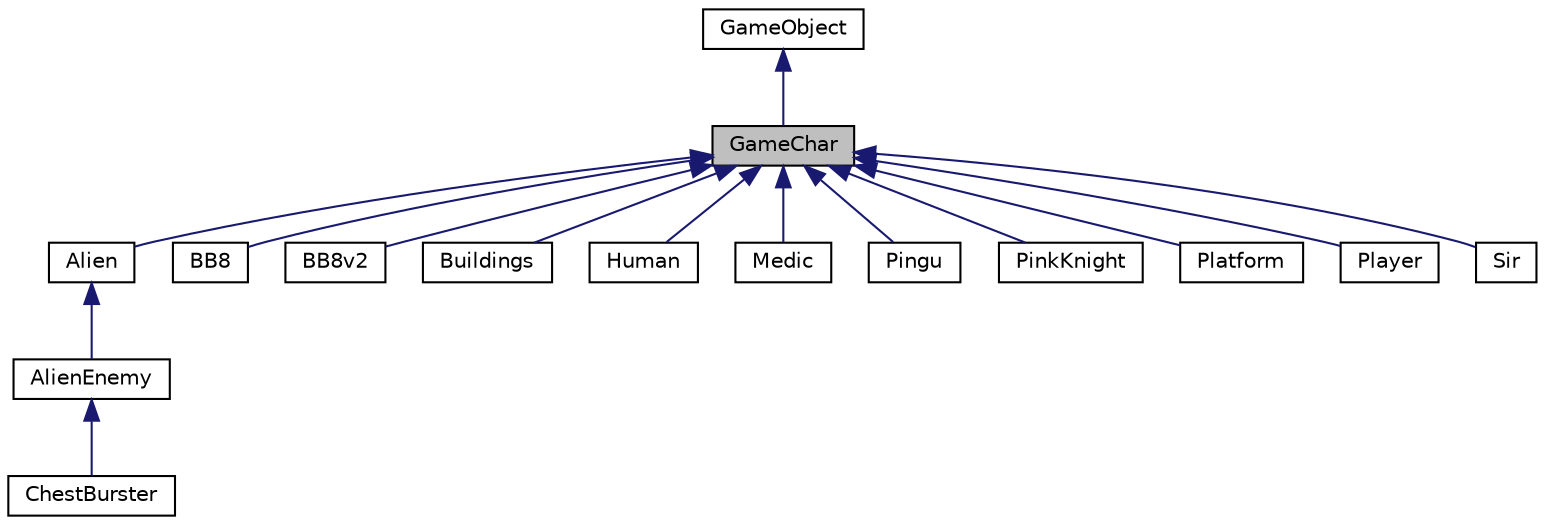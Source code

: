 digraph "GameChar"
{
  bgcolor="transparent";
  edge [fontname="Helvetica",fontsize="10",labelfontname="Helvetica",labelfontsize="10"];
  node [fontname="Helvetica",fontsize="10",shape=record];
  Node1 [label="GameChar",height=0.2,width=0.4,color="black", fillcolor="grey75", style="filled", fontcolor="black"];
  Node2 -> Node1 [dir="back",color="midnightblue",fontsize="10",style="solid",fontname="Helvetica"];
  Node2 [label="GameObject",height=0.2,width=0.4,color="black",URL="$classGameObject.html",tooltip="Class for GameObject /*. "];
  Node1 -> Node3 [dir="back",color="midnightblue",fontsize="10",style="solid",fontname="Helvetica"];
  Node3 [label="Alien",height=0.2,width=0.4,color="black",URL="$classAlien.html",tooltip="Providing the AlienEnemies to move ( inherits from Alien ) /*. "];
  Node3 -> Node4 [dir="back",color="midnightblue",fontsize="10",style="solid",fontname="Helvetica"];
  Node4 [label="AlienEnemy",height=0.2,width=0.4,color="black",URL="$classAlienEnemy.html",tooltip="Allows AlienEnemies to move ( inherits from Alien ) /*. "];
  Node4 -> Node5 [dir="back",color="midnightblue",fontsize="10",style="solid",fontname="Helvetica"];
  Node5 [label="ChestBurster",height=0.2,width=0.4,color="black",URL="$classChestBurster.html"];
  Node1 -> Node6 [dir="back",color="midnightblue",fontsize="10",style="solid",fontname="Helvetica"];
  Node6 [label="BB8",height=0.2,width=0.4,color="black",URL="$classBB8.html",tooltip="Class for the BB8 NPC ( Inherits from GameChar ) /*. "];
  Node1 -> Node7 [dir="back",color="midnightblue",fontsize="10",style="solid",fontname="Helvetica"];
  Node7 [label="BB8v2",height=0.2,width=0.4,color="black",URL="$classBB8v2.html",tooltip="Class for the second version of BB8 NPC ( Inherits from GameChar ) /*. "];
  Node1 -> Node8 [dir="back",color="midnightblue",fontsize="10",style="solid",fontname="Helvetica"];
  Node8 [label="Buildings",height=0.2,width=0.4,color="black",URL="$classBuildings.html",tooltip="Class for the Buildings ( Inherits from GameChar ) /*. "];
  Node1 -> Node9 [dir="back",color="midnightblue",fontsize="10",style="solid",fontname="Helvetica"];
  Node9 [label="Human",height=0.2,width=0.4,color="black",URL="$classHuman.html",tooltip="Class for Human (Inheriting from GameChar) /*. "];
  Node1 -> Node10 [dir="back",color="midnightblue",fontsize="10",style="solid",fontname="Helvetica"];
  Node10 [label="Medic",height=0.2,width=0.4,color="black",URL="$classMedic.html",tooltip="Class for the medic NPC /*. "];
  Node1 -> Node11 [dir="back",color="midnightblue",fontsize="10",style="solid",fontname="Helvetica"];
  Node11 [label="Pingu",height=0.2,width=0.4,color="black",URL="$classPingu.html",tooltip="Class for the Pingu NPC ( Inherits from GameChar ) /*. "];
  Node1 -> Node12 [dir="back",color="midnightblue",fontsize="10",style="solid",fontname="Helvetica"];
  Node12 [label="PinkKnight",height=0.2,width=0.4,color="black",URL="$classPinkKnight.html",tooltip="Class for PinkKnight (Inheriting from GameChar) /*. "];
  Node1 -> Node13 [dir="back",color="midnightblue",fontsize="10",style="solid",fontname="Helvetica"];
  Node13 [label="Platform",height=0.2,width=0.4,color="black",URL="$classPlatform.html",tooltip="Class for Platform (Inheriting from GameChar) /*. "];
  Node1 -> Node14 [dir="back",color="midnightblue",fontsize="10",style="solid",fontname="Helvetica"];
  Node14 [label="Player",height=0.2,width=0.4,color="black",URL="$classPlayer.html",tooltip="Class for Player (Inheriting from GameChar) /*. "];
  Node1 -> Node15 [dir="back",color="midnightblue",fontsize="10",style="solid",fontname="Helvetica"];
  Node15 [label="Sir",height=0.2,width=0.4,color="black",URL="$classSir.html",tooltip="Class for Sir NPC ( Inherits from GameChar ) /*. "];
}
